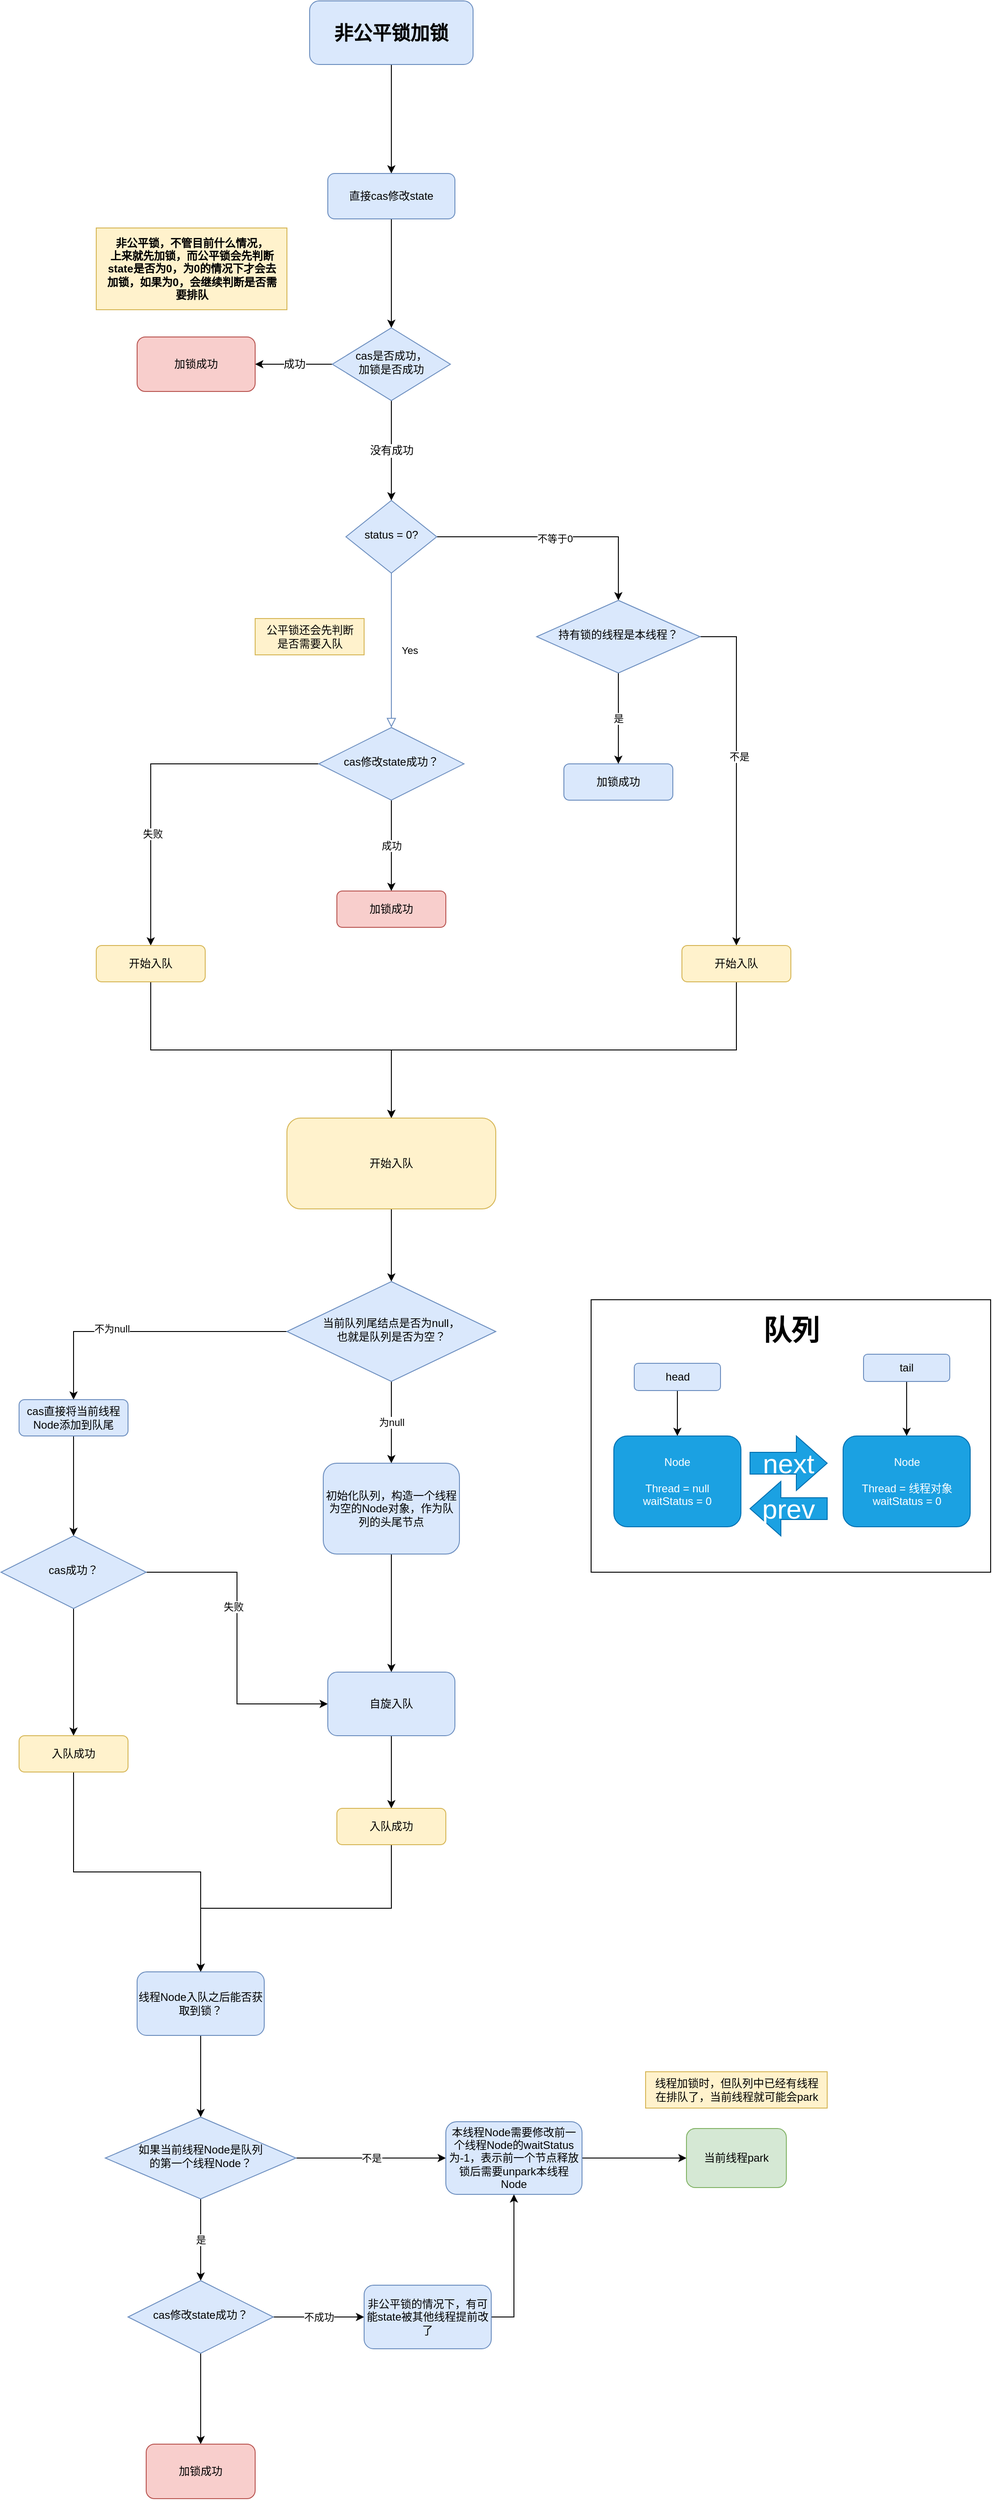<mxfile version="20.3.0" type="device"><diagram id="02oVKhceo9vJNVSQFtE6" name="第 1 页"><mxGraphModel dx="1865" dy="1810" grid="1" gridSize="10" guides="1" tooltips="1" connect="1" arrows="1" fold="1" page="1" pageScale="1" pageWidth="827" pageHeight="1169" math="0" shadow="0"><root><mxCell id="0"/><mxCell id="1" parent="0"/><mxCell id="Ng7cheOhkiH1_r4a_BHJ-1" value="" style="whiteSpace=wrap;html=1;" parent="1" vertex="1"><mxGeometry x="440" y="1110" width="440" height="300" as="geometry"/></mxCell><mxCell id="Ng7cheOhkiH1_r4a_BHJ-76" style="edgeStyle=orthogonalEdgeStyle;rounded=0;orthogonalLoop=1;jettySize=auto;html=1;exitX=0.5;exitY=1;exitDx=0;exitDy=0;entryX=0.5;entryY=0;entryDx=0;entryDy=0;fontSize=12;" parent="1" source="Ng7cheOhkiH1_r4a_BHJ-3" target="Ng7cheOhkiH1_r4a_BHJ-72" edge="1"><mxGeometry relative="1" as="geometry"/></mxCell><mxCell id="Ng7cheOhkiH1_r4a_BHJ-3" value="&lt;b&gt;&lt;font style=&quot;font-size: 21px;&quot;&gt;非公平锁加锁&lt;/font&gt;&lt;/b&gt;" style="rounded=1;whiteSpace=wrap;html=1;fontSize=12;glass=0;strokeWidth=1;shadow=0;fillColor=#dae8fc;strokeColor=#6c8ebf;" parent="1" vertex="1"><mxGeometry x="130" y="-320" width="180" height="70" as="geometry"/></mxCell><mxCell id="Ng7cheOhkiH1_r4a_BHJ-4" value="Yes" style="rounded=0;html=1;jettySize=auto;orthogonalLoop=1;fontSize=11;endArrow=block;endFill=0;endSize=8;strokeWidth=1;shadow=0;labelBackgroundColor=none;edgeStyle=orthogonalEdgeStyle;fillColor=#dae8fc;strokeColor=#6c8ebf;entryX=0.5;entryY=0;entryDx=0;entryDy=0;" parent="1" source="Ng7cheOhkiH1_r4a_BHJ-7" target="Ng7cheOhkiH1_r4a_BHJ-22" edge="1"><mxGeometry y="20" relative="1" as="geometry"><mxPoint as="offset"/><mxPoint x="220" y="470" as="targetPoint"/></mxGeometry></mxCell><mxCell id="Ng7cheOhkiH1_r4a_BHJ-5" style="edgeStyle=orthogonalEdgeStyle;rounded=0;orthogonalLoop=1;jettySize=auto;html=1;exitX=1;exitY=0.5;exitDx=0;exitDy=0;entryX=0.5;entryY=0;entryDx=0;entryDy=0;" parent="1" source="Ng7cheOhkiH1_r4a_BHJ-7" target="Ng7cheOhkiH1_r4a_BHJ-18" edge="1"><mxGeometry relative="1" as="geometry"/></mxCell><mxCell id="Ng7cheOhkiH1_r4a_BHJ-6" value="不等于0" style="edgeLabel;html=1;align=center;verticalAlign=middle;resizable=0;points=[];" parent="Ng7cheOhkiH1_r4a_BHJ-5" vertex="1" connectable="0"><mxGeometry x="-0.038" y="-2" relative="1" as="geometry"><mxPoint as="offset"/></mxGeometry></mxCell><mxCell id="Ng7cheOhkiH1_r4a_BHJ-7" value="status = 0?" style="rhombus;whiteSpace=wrap;html=1;shadow=0;fontFamily=Helvetica;fontSize=12;align=center;strokeWidth=1;spacing=6;spacingTop=-4;fillColor=#dae8fc;strokeColor=#6c8ebf;" parent="1" vertex="1"><mxGeometry x="170" y="230" width="100" height="80" as="geometry"/></mxCell><mxCell id="Ng7cheOhkiH1_r4a_BHJ-15" value="加锁成功" style="rounded=1;whiteSpace=wrap;html=1;fontSize=12;glass=0;strokeWidth=1;shadow=0;fillColor=#dae8fc;strokeColor=#6c8ebf;" parent="1" vertex="1"><mxGeometry x="410" y="520" width="120" height="40" as="geometry"/></mxCell><mxCell id="Ng7cheOhkiH1_r4a_BHJ-16" value="是" style="edgeStyle=orthogonalEdgeStyle;rounded=0;orthogonalLoop=1;jettySize=auto;html=1;exitX=0.5;exitY=1;exitDx=0;exitDy=0;" parent="1" source="Ng7cheOhkiH1_r4a_BHJ-18" target="Ng7cheOhkiH1_r4a_BHJ-15" edge="1"><mxGeometry relative="1" as="geometry"/></mxCell><mxCell id="Ng7cheOhkiH1_r4a_BHJ-17" style="edgeStyle=orthogonalEdgeStyle;rounded=0;orthogonalLoop=1;jettySize=auto;html=1;exitX=1;exitY=0.5;exitDx=0;exitDy=0;" parent="1" source="Ng7cheOhkiH1_r4a_BHJ-18" target="Ng7cheOhkiH1_r4a_BHJ-27" edge="1"><mxGeometry relative="1" as="geometry"/></mxCell><mxCell id="U-GpI6eDuxCvTcoCwPNM-1" value="不是" style="edgeLabel;html=1;align=center;verticalAlign=middle;resizable=0;points=[];" vertex="1" connectable="0" parent="Ng7cheOhkiH1_r4a_BHJ-17"><mxGeometry x="-0.094" y="3" relative="1" as="geometry"><mxPoint as="offset"/></mxGeometry></mxCell><mxCell id="Ng7cheOhkiH1_r4a_BHJ-18" value="持有锁的线程是本线程？" style="rhombus;whiteSpace=wrap;html=1;shadow=0;fontFamily=Helvetica;fontSize=12;align=center;strokeWidth=1;spacing=6;spacingTop=-4;fillColor=#dae8fc;strokeColor=#6c8ebf;" parent="1" vertex="1"><mxGeometry x="380" y="340" width="180" height="80" as="geometry"/></mxCell><mxCell id="Ng7cheOhkiH1_r4a_BHJ-19" value="成功" style="edgeStyle=orthogonalEdgeStyle;rounded=0;orthogonalLoop=1;jettySize=auto;html=1;exitX=0.5;exitY=1;exitDx=0;exitDy=0;entryX=0.5;entryY=0;entryDx=0;entryDy=0;" parent="1" source="Ng7cheOhkiH1_r4a_BHJ-22" target="Ng7cheOhkiH1_r4a_BHJ-23" edge="1"><mxGeometry relative="1" as="geometry"/></mxCell><mxCell id="Ng7cheOhkiH1_r4a_BHJ-20" style="edgeStyle=orthogonalEdgeStyle;rounded=0;orthogonalLoop=1;jettySize=auto;html=1;exitX=0;exitY=0.5;exitDx=0;exitDy=0;entryX=0.5;entryY=0;entryDx=0;entryDy=0;" parent="1" source="Ng7cheOhkiH1_r4a_BHJ-22" target="Ng7cheOhkiH1_r4a_BHJ-25" edge="1"><mxGeometry relative="1" as="geometry"/></mxCell><mxCell id="Ng7cheOhkiH1_r4a_BHJ-21" value="失败" style="edgeLabel;html=1;align=center;verticalAlign=middle;resizable=0;points=[];" parent="Ng7cheOhkiH1_r4a_BHJ-20" vertex="1" connectable="0"><mxGeometry x="0.36" y="2" relative="1" as="geometry"><mxPoint as="offset"/></mxGeometry></mxCell><mxCell id="Ng7cheOhkiH1_r4a_BHJ-22" value="cas修改state成功？" style="rhombus;whiteSpace=wrap;html=1;shadow=0;fontFamily=Helvetica;fontSize=12;align=center;strokeWidth=1;spacing=6;spacingTop=-4;fillColor=#dae8fc;strokeColor=#6c8ebf;" parent="1" vertex="1"><mxGeometry x="140" y="480" width="160" height="80" as="geometry"/></mxCell><mxCell id="Ng7cheOhkiH1_r4a_BHJ-23" value="加锁成功" style="rounded=1;whiteSpace=wrap;html=1;fontSize=12;glass=0;strokeWidth=1;shadow=0;fillColor=#f8cecc;strokeColor=#b85450;" parent="1" vertex="1"><mxGeometry x="160" y="660" width="120" height="40" as="geometry"/></mxCell><mxCell id="Ng7cheOhkiH1_r4a_BHJ-24" style="edgeStyle=orthogonalEdgeStyle;rounded=0;orthogonalLoop=1;jettySize=auto;html=1;exitX=0.5;exitY=1;exitDx=0;exitDy=0;" parent="1" source="Ng7cheOhkiH1_r4a_BHJ-25" target="Ng7cheOhkiH1_r4a_BHJ-29" edge="1"><mxGeometry relative="1" as="geometry"/></mxCell><mxCell id="Ng7cheOhkiH1_r4a_BHJ-25" value="开始入队" style="rounded=1;whiteSpace=wrap;html=1;fontSize=12;glass=0;strokeWidth=1;shadow=0;fillColor=#fff2cc;strokeColor=#d6b656;" parent="1" vertex="1"><mxGeometry x="-105" y="720" width="120" height="40" as="geometry"/></mxCell><mxCell id="Ng7cheOhkiH1_r4a_BHJ-26" style="edgeStyle=orthogonalEdgeStyle;rounded=0;orthogonalLoop=1;jettySize=auto;html=1;exitX=0.5;exitY=1;exitDx=0;exitDy=0;entryX=0.5;entryY=0;entryDx=0;entryDy=0;" parent="1" source="Ng7cheOhkiH1_r4a_BHJ-27" target="Ng7cheOhkiH1_r4a_BHJ-29" edge="1"><mxGeometry relative="1" as="geometry"/></mxCell><mxCell id="Ng7cheOhkiH1_r4a_BHJ-27" value="开始入队" style="rounded=1;whiteSpace=wrap;html=1;fontSize=12;glass=0;strokeWidth=1;shadow=0;fillColor=#fff2cc;strokeColor=#d6b656;" parent="1" vertex="1"><mxGeometry x="540" y="720" width="120" height="40" as="geometry"/></mxCell><mxCell id="Ng7cheOhkiH1_r4a_BHJ-28" style="edgeStyle=orthogonalEdgeStyle;rounded=0;orthogonalLoop=1;jettySize=auto;html=1;exitX=0.5;exitY=1;exitDx=0;exitDy=0;entryX=0.5;entryY=0;entryDx=0;entryDy=0;" parent="1" source="Ng7cheOhkiH1_r4a_BHJ-29" target="Ng7cheOhkiH1_r4a_BHJ-33" edge="1"><mxGeometry relative="1" as="geometry"/></mxCell><mxCell id="Ng7cheOhkiH1_r4a_BHJ-29" value="开始入队" style="rounded=1;whiteSpace=wrap;html=1;fontSize=12;glass=0;strokeWidth=1;shadow=0;fillColor=#fff2cc;strokeColor=#d6b656;" parent="1" vertex="1"><mxGeometry x="105" y="910" width="230" height="100" as="geometry"/></mxCell><mxCell id="Ng7cheOhkiH1_r4a_BHJ-30" style="edgeStyle=orthogonalEdgeStyle;rounded=0;orthogonalLoop=1;jettySize=auto;html=1;exitX=0;exitY=0.5;exitDx=0;exitDy=0;" parent="1" source="Ng7cheOhkiH1_r4a_BHJ-33" target="Ng7cheOhkiH1_r4a_BHJ-35" edge="1"><mxGeometry relative="1" as="geometry"/></mxCell><mxCell id="Ng7cheOhkiH1_r4a_BHJ-31" value="不为null" style="edgeLabel;html=1;align=center;verticalAlign=middle;resizable=0;points=[];" parent="Ng7cheOhkiH1_r4a_BHJ-30" vertex="1" connectable="0"><mxGeometry x="0.246" y="-3" relative="1" as="geometry"><mxPoint as="offset"/></mxGeometry></mxCell><mxCell id="Ng7cheOhkiH1_r4a_BHJ-32" value="为null" style="edgeStyle=orthogonalEdgeStyle;rounded=0;orthogonalLoop=1;jettySize=auto;html=1;exitX=0.5;exitY=1;exitDx=0;exitDy=0;entryX=0.5;entryY=0;entryDx=0;entryDy=0;" parent="1" source="Ng7cheOhkiH1_r4a_BHJ-33" target="Ng7cheOhkiH1_r4a_BHJ-41" edge="1"><mxGeometry relative="1" as="geometry"/></mxCell><mxCell id="Ng7cheOhkiH1_r4a_BHJ-33" value="当前队列尾结点是否为null，&lt;br&gt;也就是队列是否为空？" style="rhombus;whiteSpace=wrap;html=1;shadow=0;fontFamily=Helvetica;fontSize=12;align=center;strokeWidth=1;spacing=6;spacingTop=-4;fillColor=#dae8fc;strokeColor=#6c8ebf;" parent="1" vertex="1"><mxGeometry x="105" y="1090" width="230" height="110" as="geometry"/></mxCell><mxCell id="Ng7cheOhkiH1_r4a_BHJ-34" style="edgeStyle=orthogonalEdgeStyle;rounded=0;orthogonalLoop=1;jettySize=auto;html=1;exitX=0.5;exitY=1;exitDx=0;exitDy=0;entryX=0.5;entryY=0;entryDx=0;entryDy=0;" parent="1" source="Ng7cheOhkiH1_r4a_BHJ-35" target="Ng7cheOhkiH1_r4a_BHJ-39" edge="1"><mxGeometry relative="1" as="geometry"/></mxCell><mxCell id="Ng7cheOhkiH1_r4a_BHJ-35" value="cas直接将当前线程Node添加到队尾" style="rounded=1;whiteSpace=wrap;html=1;fontSize=12;glass=0;strokeWidth=1;shadow=0;fillColor=#dae8fc;strokeColor=#6c8ebf;" parent="1" vertex="1"><mxGeometry x="-190" y="1220" width="120" height="40" as="geometry"/></mxCell><mxCell id="Ng7cheOhkiH1_r4a_BHJ-36" style="edgeStyle=orthogonalEdgeStyle;rounded=0;orthogonalLoop=1;jettySize=auto;html=1;exitX=1;exitY=0.5;exitDx=0;exitDy=0;entryX=0;entryY=0.5;entryDx=0;entryDy=0;" parent="1" source="Ng7cheOhkiH1_r4a_BHJ-39" target="Ng7cheOhkiH1_r4a_BHJ-43" edge="1"><mxGeometry relative="1" as="geometry"/></mxCell><mxCell id="Ng7cheOhkiH1_r4a_BHJ-37" value="失败" style="edgeLabel;html=1;align=center;verticalAlign=middle;resizable=0;points=[];" parent="Ng7cheOhkiH1_r4a_BHJ-36" vertex="1" connectable="0"><mxGeometry x="-0.203" y="-4" relative="1" as="geometry"><mxPoint as="offset"/></mxGeometry></mxCell><mxCell id="Ng7cheOhkiH1_r4a_BHJ-38" style="edgeStyle=orthogonalEdgeStyle;rounded=0;orthogonalLoop=1;jettySize=auto;html=1;exitX=0.5;exitY=1;exitDx=0;exitDy=0;entryX=0.5;entryY=0;entryDx=0;entryDy=0;" parent="1" source="Ng7cheOhkiH1_r4a_BHJ-39" target="Ng7cheOhkiH1_r4a_BHJ-45" edge="1"><mxGeometry relative="1" as="geometry"/></mxCell><mxCell id="Ng7cheOhkiH1_r4a_BHJ-39" value="cas成功？" style="rhombus;whiteSpace=wrap;html=1;shadow=0;fontFamily=Helvetica;fontSize=12;align=center;strokeWidth=1;spacing=6;spacingTop=-4;fillColor=#dae8fc;strokeColor=#6c8ebf;" parent="1" vertex="1"><mxGeometry x="-210" y="1370" width="160" height="80" as="geometry"/></mxCell><mxCell id="Ng7cheOhkiH1_r4a_BHJ-40" style="edgeStyle=orthogonalEdgeStyle;rounded=0;orthogonalLoop=1;jettySize=auto;html=1;exitX=0.5;exitY=1;exitDx=0;exitDy=0;" parent="1" source="Ng7cheOhkiH1_r4a_BHJ-41" target="Ng7cheOhkiH1_r4a_BHJ-43" edge="1"><mxGeometry relative="1" as="geometry"/></mxCell><mxCell id="Ng7cheOhkiH1_r4a_BHJ-41" value="初始化队列，构造一个线程为空的Node对象，作为队列的头尾节点" style="rounded=1;whiteSpace=wrap;html=1;fontSize=12;glass=0;strokeWidth=1;shadow=0;fillColor=#dae8fc;strokeColor=#6c8ebf;" parent="1" vertex="1"><mxGeometry x="145" y="1290" width="150" height="100" as="geometry"/></mxCell><mxCell id="Ng7cheOhkiH1_r4a_BHJ-42" style="edgeStyle=orthogonalEdgeStyle;rounded=0;orthogonalLoop=1;jettySize=auto;html=1;exitX=0.5;exitY=1;exitDx=0;exitDy=0;entryX=0.5;entryY=0;entryDx=0;entryDy=0;" parent="1" source="Ng7cheOhkiH1_r4a_BHJ-43" target="Ng7cheOhkiH1_r4a_BHJ-47" edge="1"><mxGeometry relative="1" as="geometry"/></mxCell><mxCell id="Ng7cheOhkiH1_r4a_BHJ-43" value="自旋入队" style="rounded=1;whiteSpace=wrap;html=1;fontSize=12;glass=0;strokeWidth=1;shadow=0;fillColor=#dae8fc;strokeColor=#6c8ebf;" parent="1" vertex="1"><mxGeometry x="150" y="1520" width="140" height="70" as="geometry"/></mxCell><mxCell id="Ng7cheOhkiH1_r4a_BHJ-44" style="edgeStyle=orthogonalEdgeStyle;rounded=0;orthogonalLoop=1;jettySize=auto;html=1;exitX=0.5;exitY=1;exitDx=0;exitDy=0;entryX=0.5;entryY=0;entryDx=0;entryDy=0;" parent="1" source="Ng7cheOhkiH1_r4a_BHJ-45" target="Ng7cheOhkiH1_r4a_BHJ-49" edge="1"><mxGeometry relative="1" as="geometry"/></mxCell><mxCell id="Ng7cheOhkiH1_r4a_BHJ-45" value="入队成功" style="rounded=1;whiteSpace=wrap;html=1;fontSize=12;glass=0;strokeWidth=1;shadow=0;fillColor=#fff2cc;strokeColor=#d6b656;" parent="1" vertex="1"><mxGeometry x="-190" y="1590" width="120" height="40" as="geometry"/></mxCell><mxCell id="Ng7cheOhkiH1_r4a_BHJ-46" style="edgeStyle=orthogonalEdgeStyle;rounded=0;orthogonalLoop=1;jettySize=auto;html=1;exitX=0.5;exitY=1;exitDx=0;exitDy=0;entryX=0.5;entryY=0;entryDx=0;entryDy=0;" parent="1" source="Ng7cheOhkiH1_r4a_BHJ-47" target="Ng7cheOhkiH1_r4a_BHJ-49" edge="1"><mxGeometry relative="1" as="geometry"><mxPoint x="40" y="1810" as="targetPoint"/></mxGeometry></mxCell><mxCell id="Ng7cheOhkiH1_r4a_BHJ-47" value="入队成功" style="rounded=1;whiteSpace=wrap;html=1;fontSize=12;glass=0;strokeWidth=1;shadow=0;fillColor=#fff2cc;strokeColor=#d6b656;" parent="1" vertex="1"><mxGeometry x="160" y="1670" width="120" height="40" as="geometry"/></mxCell><mxCell id="Ng7cheOhkiH1_r4a_BHJ-48" style="edgeStyle=orthogonalEdgeStyle;rounded=0;orthogonalLoop=1;jettySize=auto;html=1;exitX=0.5;exitY=1;exitDx=0;exitDy=0;entryX=0.5;entryY=0;entryDx=0;entryDy=0;" parent="1" source="Ng7cheOhkiH1_r4a_BHJ-49" target="Ng7cheOhkiH1_r4a_BHJ-52" edge="1"><mxGeometry relative="1" as="geometry"/></mxCell><mxCell id="Ng7cheOhkiH1_r4a_BHJ-49" value="线程Node入队之后能否获取到锁？" style="rounded=1;whiteSpace=wrap;html=1;fontSize=12;glass=0;strokeWidth=1;shadow=0;fillColor=#dae8fc;strokeColor=#6c8ebf;" parent="1" vertex="1"><mxGeometry x="-60" y="1850" width="140" height="70" as="geometry"/></mxCell><mxCell id="Ng7cheOhkiH1_r4a_BHJ-50" value="不是" style="edgeStyle=orthogonalEdgeStyle;rounded=0;orthogonalLoop=1;jettySize=auto;html=1;exitX=1;exitY=0.5;exitDx=0;exitDy=0;" parent="1" source="Ng7cheOhkiH1_r4a_BHJ-52" target="Ng7cheOhkiH1_r4a_BHJ-54" edge="1"><mxGeometry relative="1" as="geometry"/></mxCell><mxCell id="Ng7cheOhkiH1_r4a_BHJ-51" value="是" style="edgeStyle=orthogonalEdgeStyle;rounded=0;orthogonalLoop=1;jettySize=auto;html=1;exitX=0.5;exitY=1;exitDx=0;exitDy=0;" parent="1" source="Ng7cheOhkiH1_r4a_BHJ-52" target="Ng7cheOhkiH1_r4a_BHJ-57" edge="1"><mxGeometry relative="1" as="geometry"/></mxCell><mxCell id="Ng7cheOhkiH1_r4a_BHJ-52" value="如果当前线程Node是队列&lt;br&gt;的第一个线程Node？" style="rhombus;whiteSpace=wrap;html=1;shadow=0;fontFamily=Helvetica;fontSize=12;align=center;strokeWidth=1;spacing=6;spacingTop=-4;fillColor=#dae8fc;strokeColor=#6c8ebf;" parent="1" vertex="1"><mxGeometry x="-95" y="2010" width="210" height="90" as="geometry"/></mxCell><mxCell id="Ng7cheOhkiH1_r4a_BHJ-53" style="edgeStyle=orthogonalEdgeStyle;rounded=0;orthogonalLoop=1;jettySize=auto;html=1;exitX=1;exitY=0.5;exitDx=0;exitDy=0;" parent="1" source="Ng7cheOhkiH1_r4a_BHJ-54" target="Ng7cheOhkiH1_r4a_BHJ-61" edge="1"><mxGeometry relative="1" as="geometry"/></mxCell><mxCell id="Ng7cheOhkiH1_r4a_BHJ-54" value="本线程Node需要修改前一个线程Node的waitStatus为-1，表示前一个节点释放锁后需要unpark本线程Node" style="rounded=1;whiteSpace=wrap;html=1;fontSize=12;glass=0;strokeWidth=1;shadow=0;fillColor=#dae8fc;strokeColor=#6c8ebf;" parent="1" vertex="1"><mxGeometry x="280" y="2015" width="150" height="80" as="geometry"/></mxCell><mxCell id="Ng7cheOhkiH1_r4a_BHJ-55" value="不成功" style="edgeStyle=orthogonalEdgeStyle;rounded=0;orthogonalLoop=1;jettySize=auto;html=1;exitX=1;exitY=0.5;exitDx=0;exitDy=0;entryX=0;entryY=0.5;entryDx=0;entryDy=0;" parent="1" source="Ng7cheOhkiH1_r4a_BHJ-57" target="Ng7cheOhkiH1_r4a_BHJ-59" edge="1"><mxGeometry relative="1" as="geometry"/></mxCell><mxCell id="Ng7cheOhkiH1_r4a_BHJ-56" style="edgeStyle=orthogonalEdgeStyle;rounded=0;orthogonalLoop=1;jettySize=auto;html=1;exitX=0.5;exitY=1;exitDx=0;exitDy=0;entryX=0.5;entryY=0;entryDx=0;entryDy=0;" parent="1" source="Ng7cheOhkiH1_r4a_BHJ-57" target="Ng7cheOhkiH1_r4a_BHJ-60" edge="1"><mxGeometry relative="1" as="geometry"/></mxCell><mxCell id="Ng7cheOhkiH1_r4a_BHJ-57" value="cas修改state成功？" style="rhombus;whiteSpace=wrap;html=1;shadow=0;fontFamily=Helvetica;fontSize=12;align=center;strokeWidth=1;spacing=6;spacingTop=-4;fillColor=#dae8fc;strokeColor=#6c8ebf;" parent="1" vertex="1"><mxGeometry x="-70" y="2190" width="160" height="80" as="geometry"/></mxCell><mxCell id="Ng7cheOhkiH1_r4a_BHJ-58" style="edgeStyle=orthogonalEdgeStyle;rounded=0;orthogonalLoop=1;jettySize=auto;html=1;exitX=1;exitY=0.5;exitDx=0;exitDy=0;entryX=0.5;entryY=1;entryDx=0;entryDy=0;" parent="1" source="Ng7cheOhkiH1_r4a_BHJ-59" target="Ng7cheOhkiH1_r4a_BHJ-54" edge="1"><mxGeometry relative="1" as="geometry"/></mxCell><mxCell id="Ng7cheOhkiH1_r4a_BHJ-59" value="非公平锁的情况下，有可能state被其他线程提前改了" style="rounded=1;whiteSpace=wrap;html=1;fontSize=12;glass=0;strokeWidth=1;shadow=0;fillColor=#dae8fc;strokeColor=#6c8ebf;" parent="1" vertex="1"><mxGeometry x="190" y="2195" width="140" height="70" as="geometry"/></mxCell><mxCell id="Ng7cheOhkiH1_r4a_BHJ-60" value="加锁成功" style="rounded=1;whiteSpace=wrap;html=1;fontSize=12;glass=0;strokeWidth=1;shadow=0;fillColor=#f8cecc;strokeColor=#b85450;" parent="1" vertex="1"><mxGeometry x="-50" y="2370" width="120" height="60" as="geometry"/></mxCell><mxCell id="Ng7cheOhkiH1_r4a_BHJ-61" value="当前线程park" style="rounded=1;whiteSpace=wrap;html=1;fontSize=12;glass=0;strokeWidth=1;shadow=0;fillColor=#d5e8d4;strokeColor=#82b366;" parent="1" vertex="1"><mxGeometry x="545" y="2022.5" width="110" height="65" as="geometry"/></mxCell><mxCell id="Ng7cheOhkiH1_r4a_BHJ-62" value="线程加锁时，但队列中已经有线程&lt;br&gt;在排队了，当前线程就可能会park" style="text;html=1;align=center;verticalAlign=middle;resizable=0;points=[];autosize=1;strokeColor=#d6b656;fillColor=#fff2cc;" parent="1" vertex="1"><mxGeometry x="500" y="1960" width="200" height="40" as="geometry"/></mxCell><mxCell id="Ng7cheOhkiH1_r4a_BHJ-63" value="队列" style="text;html=1;align=center;verticalAlign=middle;resizable=0;points=[];autosize=1;strokeColor=none;fillColor=none;fontStyle=1;fontSize=31;horizontal=1;" parent="1" vertex="1"><mxGeometry x="615" y="1119" width="90" height="50" as="geometry"/></mxCell><mxCell id="Ng7cheOhkiH1_r4a_BHJ-64" style="edgeStyle=orthogonalEdgeStyle;rounded=0;orthogonalLoop=1;jettySize=auto;html=1;exitX=0.5;exitY=1;exitDx=0;exitDy=0;fontSize=30;" parent="1" source="Ng7cheOhkiH1_r4a_BHJ-65" target="Ng7cheOhkiH1_r4a_BHJ-68" edge="1"><mxGeometry relative="1" as="geometry"/></mxCell><mxCell id="Ng7cheOhkiH1_r4a_BHJ-65" value="head" style="rounded=1;whiteSpace=wrap;html=1;fontSize=12;glass=0;strokeWidth=1;shadow=0;fillColor=#dae8fc;strokeColor=#6c8ebf;" parent="1" vertex="1"><mxGeometry x="487.5" y="1180" width="95" height="30" as="geometry"/></mxCell><mxCell id="Ng7cheOhkiH1_r4a_BHJ-66" style="edgeStyle=orthogonalEdgeStyle;rounded=0;orthogonalLoop=1;jettySize=auto;html=1;exitX=0.5;exitY=1;exitDx=0;exitDy=0;fontSize=30;" parent="1" source="Ng7cheOhkiH1_r4a_BHJ-67" target="Ng7cheOhkiH1_r4a_BHJ-69" edge="1"><mxGeometry relative="1" as="geometry"/></mxCell><mxCell id="Ng7cheOhkiH1_r4a_BHJ-67" value="tail" style="rounded=1;whiteSpace=wrap;html=1;fontSize=12;glass=0;strokeWidth=1;shadow=0;fillColor=#dae8fc;strokeColor=#6c8ebf;" parent="1" vertex="1"><mxGeometry x="740" y="1170" width="95" height="30" as="geometry"/></mxCell><mxCell id="Ng7cheOhkiH1_r4a_BHJ-68" value="Node&lt;br&gt;&lt;br&gt;Thread = null&lt;br&gt;waitStatus = 0" style="rounded=1;whiteSpace=wrap;html=1;fontSize=12;glass=0;strokeWidth=1;shadow=0;fillColor=#1ba1e2;strokeColor=#006EAF;fontColor=#ffffff;" parent="1" vertex="1"><mxGeometry x="465" y="1260" width="140" height="100" as="geometry"/></mxCell><mxCell id="Ng7cheOhkiH1_r4a_BHJ-69" value="Node&lt;br&gt;&lt;br&gt;Thread = 线程对象&lt;br&gt;waitStatus = 0" style="rounded=1;whiteSpace=wrap;html=1;fontSize=12;glass=0;strokeWidth=1;shadow=0;fillColor=#1ba1e2;strokeColor=#006EAF;fontColor=#ffffff;" parent="1" vertex="1"><mxGeometry x="717.5" y="1260" width="140" height="100" as="geometry"/></mxCell><mxCell id="Ng7cheOhkiH1_r4a_BHJ-70" value="next" style="shape=singleArrow;whiteSpace=wrap;html=1;arrowWidth=0.4;arrowSize=0.4;fontSize=30;direction=east;fillColor=#1ba1e2;fontColor=#ffffff;strokeColor=#006EAF;" parent="1" vertex="1"><mxGeometry x="615" y="1260" width="85" height="60" as="geometry"/></mxCell><mxCell id="Ng7cheOhkiH1_r4a_BHJ-71" value="prev" style="shape=singleArrow;whiteSpace=wrap;html=1;arrowWidth=0.4;arrowSize=0.4;fontSize=30;direction=west;fillColor=#1ba1e2;fontColor=#ffffff;strokeColor=#006EAF;" parent="1" vertex="1"><mxGeometry x="615" y="1310" width="85" height="60" as="geometry"/></mxCell><mxCell id="Ng7cheOhkiH1_r4a_BHJ-75" style="edgeStyle=orthogonalEdgeStyle;rounded=0;orthogonalLoop=1;jettySize=auto;html=1;exitX=0.5;exitY=1;exitDx=0;exitDy=0;entryX=0.5;entryY=0;entryDx=0;entryDy=0;fontSize=12;" parent="1" source="Ng7cheOhkiH1_r4a_BHJ-72" target="Ng7cheOhkiH1_r4a_BHJ-73" edge="1"><mxGeometry relative="1" as="geometry"/></mxCell><mxCell id="Ng7cheOhkiH1_r4a_BHJ-72" value="&lt;font style=&quot;font-size: 12px;&quot;&gt;直接cas修改state&lt;/font&gt;" style="rounded=1;whiteSpace=wrap;html=1;fontSize=12;glass=0;strokeWidth=1;shadow=0;fillColor=#dae8fc;strokeColor=#6c8ebf;" parent="1" vertex="1"><mxGeometry x="150" y="-130" width="140" height="50" as="geometry"/></mxCell><mxCell id="Ng7cheOhkiH1_r4a_BHJ-74" value="没有成功" style="edgeStyle=orthogonalEdgeStyle;rounded=0;orthogonalLoop=1;jettySize=auto;html=1;fontSize=12;" parent="1" source="Ng7cheOhkiH1_r4a_BHJ-73" target="Ng7cheOhkiH1_r4a_BHJ-7" edge="1"><mxGeometry relative="1" as="geometry"/></mxCell><mxCell id="Ng7cheOhkiH1_r4a_BHJ-78" value="成功" style="edgeStyle=orthogonalEdgeStyle;rounded=0;orthogonalLoop=1;jettySize=auto;html=1;exitX=0;exitY=0.5;exitDx=0;exitDy=0;entryX=1;entryY=0.5;entryDx=0;entryDy=0;fontSize=12;" parent="1" source="Ng7cheOhkiH1_r4a_BHJ-73" target="Ng7cheOhkiH1_r4a_BHJ-77" edge="1"><mxGeometry relative="1" as="geometry"/></mxCell><mxCell id="Ng7cheOhkiH1_r4a_BHJ-73" value="cas是否成功，&lt;br&gt;加锁是否成功" style="rhombus;whiteSpace=wrap;html=1;shadow=0;fontFamily=Helvetica;fontSize=12;align=center;strokeWidth=1;spacing=6;spacingTop=-4;fillColor=#dae8fc;strokeColor=#6c8ebf;" parent="1" vertex="1"><mxGeometry x="155" y="40" width="130" height="80" as="geometry"/></mxCell><mxCell id="Ng7cheOhkiH1_r4a_BHJ-77" value="&lt;font style=&quot;font-size: 12px;&quot;&gt;加锁成功&lt;/font&gt;" style="rounded=1;whiteSpace=wrap;html=1;fontSize=12;glass=0;strokeWidth=1;shadow=0;fillColor=#f8cecc;strokeColor=#b85450;" parent="1" vertex="1"><mxGeometry x="-60" y="50" width="130" height="60" as="geometry"/></mxCell><mxCell id="Ng7cheOhkiH1_r4a_BHJ-79" value="&lt;b&gt;非公平锁，不管目前什么情况，&lt;br&gt;上来就先加锁，而公平锁会先判断&lt;br&gt;state是否为0，为0的情况下才会去&lt;br&gt;加锁，如果为0，会继续判断是否需&lt;br&gt;要排队&lt;/b&gt;" style="text;html=1;align=center;verticalAlign=middle;resizable=0;points=[];autosize=1;strokeColor=#d6b656;fillColor=#fff2cc;fontSize=12;" parent="1" vertex="1"><mxGeometry x="-105" y="-70" width="210" height="90" as="geometry"/></mxCell><mxCell id="U-GpI6eDuxCvTcoCwPNM-2" value="公平锁还会先判断&lt;br&gt;是否需要入队" style="text;html=1;align=center;verticalAlign=middle;resizable=0;points=[];autosize=1;strokeColor=#d6b656;fillColor=#fff2cc;" vertex="1" parent="1"><mxGeometry x="70" y="360" width="120" height="40" as="geometry"/></mxCell></root></mxGraphModel></diagram></mxfile>